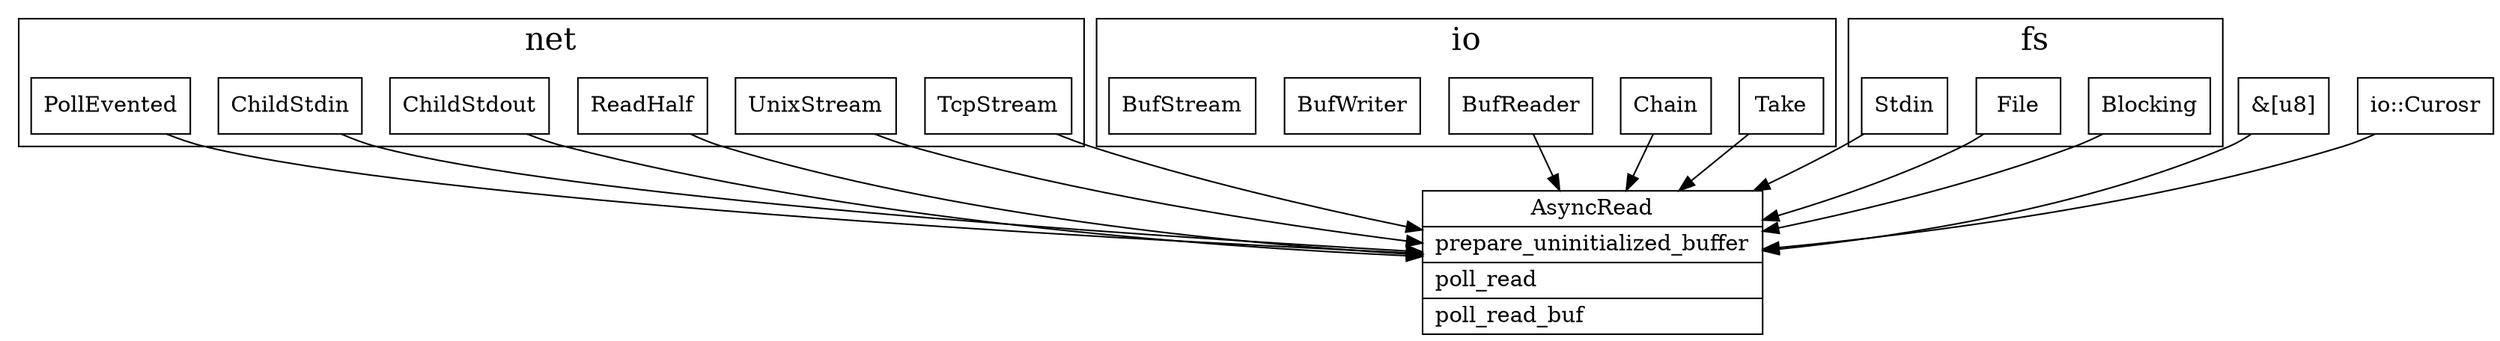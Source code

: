 digraph async_read {
  node[shape=box];
  newrank=true;
  rankdir=TD;

  AsyncRead[
  shape="record";
  label="{
    AsyncRead|
    prepare_uninitialized_buffer\l|
    poll_read\l|
    poll_read_buf\l
    }"
  ];

  subgraph cluster_net {
    graph[label="net";fontsize=20;]
    TcpStream
    UnixStream
    ReadHalf;
    ChildStdout;
    ChildStdin;
    PollEvented;
  }

  subgraph cluster_io {
    graph[label="io";fontsize=20;]
    Take;
    Chain;
    BufReader;
    BufWriter;
    BufStream;
  }

  subgraph cluster_fs {
    graph[label="fs";fontsize=20;]
    Blocking;
    File;
    Stdin;
  }

  u8_array[label="&[u8]"]
  io_cursor[label="io::Curosr"];

  {Stdin, File, Blocking} ->AsyncRead;
  {PollEvented, ChildStdin, ChildStdout, TcpStream, UnixStream, ReadHalf} -> AsyncRead;
  {Take, Chain, BufReader} -> AsyncRead;
  {io_cursor, u8_array} -> AsyncRead;
}
